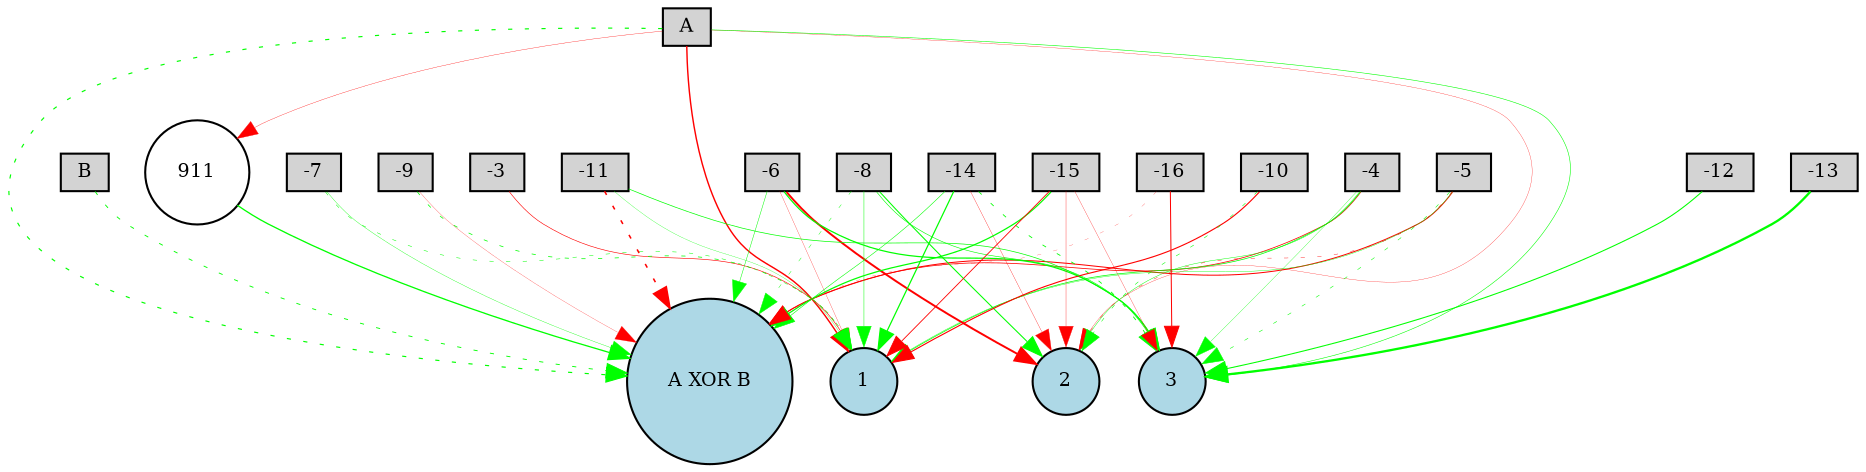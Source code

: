 digraph {
	node [fontsize=9 height=0.2 shape=circle width=0.2]
	A [fillcolor=lightgray shape=box style=filled]
	B [fillcolor=lightgray shape=box style=filled]
	-3 [fillcolor=lightgray shape=box style=filled]
	-4 [fillcolor=lightgray shape=box style=filled]
	-5 [fillcolor=lightgray shape=box style=filled]
	-6 [fillcolor=lightgray shape=box style=filled]
	-7 [fillcolor=lightgray shape=box style=filled]
	-8 [fillcolor=lightgray shape=box style=filled]
	-9 [fillcolor=lightgray shape=box style=filled]
	-10 [fillcolor=lightgray shape=box style=filled]
	-11 [fillcolor=lightgray shape=box style=filled]
	-12 [fillcolor=lightgray shape=box style=filled]
	-13 [fillcolor=lightgray shape=box style=filled]
	-14 [fillcolor=lightgray shape=box style=filled]
	-15 [fillcolor=lightgray shape=box style=filled]
	-16 [fillcolor=lightgray shape=box style=filled]
	"A XOR B" [fillcolor=lightblue style=filled]
	1 [fillcolor=lightblue style=filled]
	2 [fillcolor=lightblue style=filled]
	3 [fillcolor=lightblue style=filled]
	911 [fillcolor=white style=filled]
	A -> "A XOR B" [color=green penwidth=0.5600184067013327 style=dotted]
	A -> 1 [color=red penwidth=0.6845757705864121 style=solid]
	A -> 2 [color=red penwidth=0.13442943121705694 style=solid]
	A -> 3 [color=green penwidth=0.2669951406152234 style=solid]
	B -> "A XOR B" [color=green penwidth=0.4309575836218762 style=dotted]
	-3 -> 1 [color=red penwidth=0.2907991811710609 style=solid]
	-4 -> "A XOR B" [color=red penwidth=0.3678359817319564 style=solid]
	-4 -> 1 [color=green penwidth=0.3485736891835324 style=solid]
	-4 -> 2 [color=green penwidth=0.21627875332178575 style=solid]
	-4 -> 3 [color=green penwidth=0.14818829621412932 style=solid]
	-5 -> "A XOR B" [color=red penwidth=0.4877603300745458 style=solid]
	-5 -> 1 [color=green penwidth=0.18776105682190897 style=solid]
	-5 -> 2 [color=red penwidth=0.19291257500593276 style=dotted]
	-6 -> "A XOR B" [color=green penwidth=0.23636164326955594 style=solid]
	-6 -> 1 [color=red penwidth=0.12730406973820846 style=solid]
	-6 -> 2 [color=red penwidth=0.9395143783618761 style=solid]
	-6 -> 3 [color=green penwidth=0.5893419143484502 style=solid]
	-7 -> "A XOR B" [color=green penwidth=0.16927538235712672 style=solid]
	-7 -> 1 [color=green penwidth=0.23907130885508465 style=dotted]
	-8 -> "A XOR B" [color=green penwidth=0.2085513840145949 style=dotted]
	-8 -> 1 [color=green penwidth=0.2295602087888146 style=solid]
	-8 -> 2 [color=green penwidth=0.5066858149915723 style=solid]
	-8 -> 3 [color=green penwidth=0.2886518231299029 style=solid]
	-9 -> "A XOR B" [color=red penwidth=0.11348675017840479 style=solid]
	-9 -> 1 [color=green penwidth=0.3542625667260779 style=dotted]
	-10 -> 1 [color=red penwidth=0.538099437281877 style=solid]
	-10 -> 2 [color=green penwidth=0.25828354443124635 style=dotted]
	-11 -> "A XOR B" [color=red penwidth=0.73877529723222 style=dotted]
	-11 -> 1 [color=green penwidth=0.14139663004311415 style=solid]
	-11 -> 3 [color=green penwidth=0.33554167965847936 style=solid]
	-12 -> 3 [color=green penwidth=0.508719468302746 style=solid]
	-13 -> 3 [color=green penwidth=1.1067017308758544 style=solid]
	-14 -> "A XOR B" [color=green penwidth=0.2686374128667103 style=solid]
	-14 -> 1 [color=green penwidth=0.5894123792145234 style=solid]
	-14 -> 2 [color=red penwidth=0.15217454121345522 style=solid]
	-14 -> 3 [color=green penwidth=0.4053926539165653 style=dotted]
	-15 -> "A XOR B" [color=green penwidth=0.5919843684158843 style=solid]
	-15 -> 1 [color=red penwidth=0.4138547720703982 style=solid]
	-15 -> 2 [color=red penwidth=0.1611153050667804 style=solid]
	-15 -> 3 [color=red penwidth=0.13489488258105747 style=solid]
	-16 -> "A XOR B" [color=red penwidth=0.10575163589531157 style=dotted]
	-16 -> 3 [color=red penwidth=0.4850440161368882 style=solid]
	-5 -> 3 [color=green penwidth=0.25864392506632106 style=dotted]
	A -> 911 [color=red penwidth=0.15825000190878535 style=solid]
	911 -> "A XOR B" [color=green penwidth=0.6197161742587072 style=solid]
}
